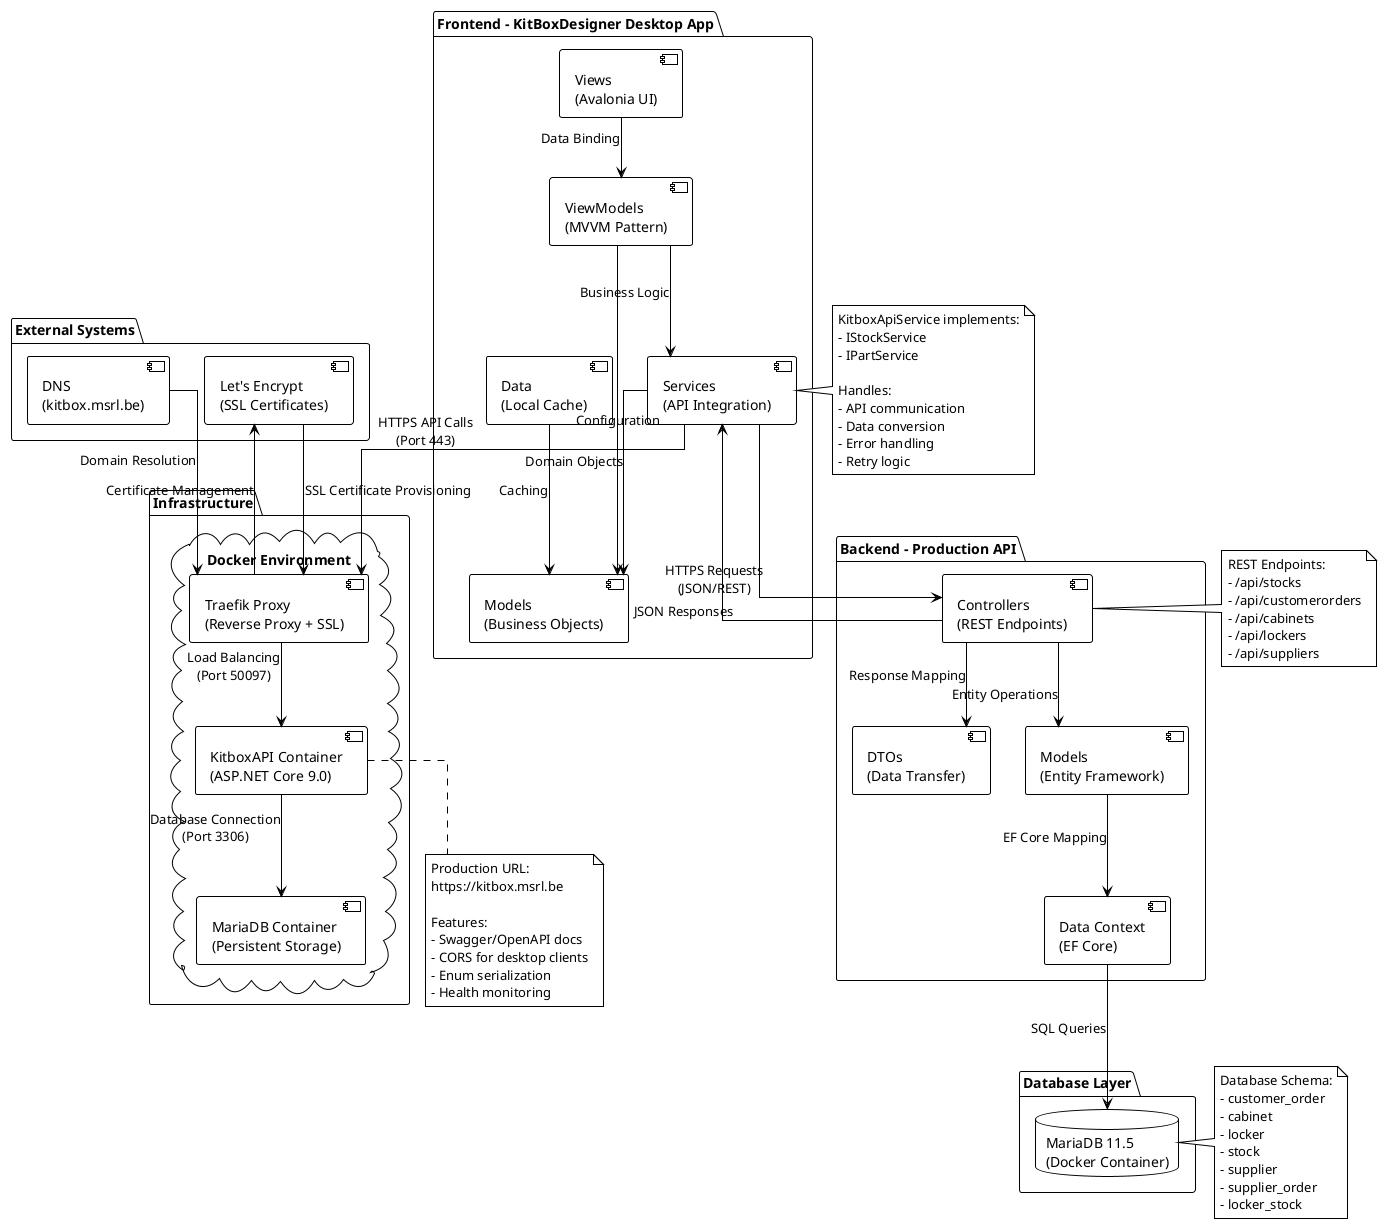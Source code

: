@startuml System_Architecture_EN
!theme plain
skinparam componentStyle uml2
skinparam linetype ortho

package "Frontend - KitBoxDesigner Desktop App" {
    [Views\n(Avalonia UI)] as Views
    [ViewModels\n(MVVM Pattern)] as ViewModels
    [Models\n(Business Objects)] as Models
    [Services\n(API Integration)] as Services
    [Data\n(Local Cache)] as LocalData
}

package "Backend - Production API" {
    [Controllers\n(REST Endpoints)] as Controllers
    [DTOs\n(Data Transfer)] as DTOs
    [Models\n(Entity Framework)] as ApiModels
    [Data Context\n(EF Core)] as DataContext
}

package "Database Layer" {
    database "MariaDB 11.5\n(Docker Container)" as MariaDB
}

package "Infrastructure" {
    cloud "Docker Environment" {
        [KitboxAPI Container\n(ASP.NET Core 9.0)] as APIContainer
        [MariaDB Container\n(Persistent Storage)] as DBContainer
        [Traefik Proxy\n(Reverse Proxy + SSL)] as Traefik
    }
}

package "External Systems" {
    [Let's Encrypt\n(SSL Certificates)] as LetsEncrypt
    [DNS\n(kitbox.msrl.be)] as DNS
}

' Frontend Internal Relations
Views --> ViewModels : Data Binding
ViewModels --> Services : Business Logic
Services --> Models : Domain Objects
ViewModels --> Models : Configuration
LocalData --> Models : Caching

' API Internal Relations
Controllers --> DTOs : Response Mapping
Controllers --> ApiModels : Entity Operations
ApiModels --> DataContext : EF Core Mapping
DataContext --> MariaDB : SQL Queries

' Cross-System Communication
Services --> Controllers : HTTPS Requests\n(JSON/REST)
Controllers --> Services : JSON Responses

' Infrastructure Relations
APIContainer --> DBContainer : Database Connection\n(Port 3306)
Traefik --> APIContainer : Load Balancing\n(Port 50097)
Services --> Traefik : HTTPS API Calls\n(Port 443)

' External Dependencies
Traefik --> LetsEncrypt : Certificate Management
DNS --> Traefik : Domain Resolution
LetsEncrypt --> Traefik : SSL Certificate Provisioning

' Data Flow Annotations
note right of Services
  KitboxApiService implements:
  - IStockService
  - IPartService
  
  Handles:
  - API communication
  - Data conversion
  - Error handling
  - Retry logic
end note

note right of Controllers
  REST Endpoints:
  - /api/stocks
  - /api/customerorders
  - /api/cabinets
  - /api/lockers
  - /api/suppliers
end note

note right of MariaDB
  Database Schema:
  - customer_order
  - cabinet
  - locker
  - stock
  - supplier
  - supplier_order
  - locker_stock
end note

note bottom of APIContainer
  Production URL:
  https://kitbox.msrl.be
  
  Features:
  - Swagger/OpenAPI docs
  - CORS for desktop clients
  - Enum serialization
  - Health monitoring
end note

@enduml